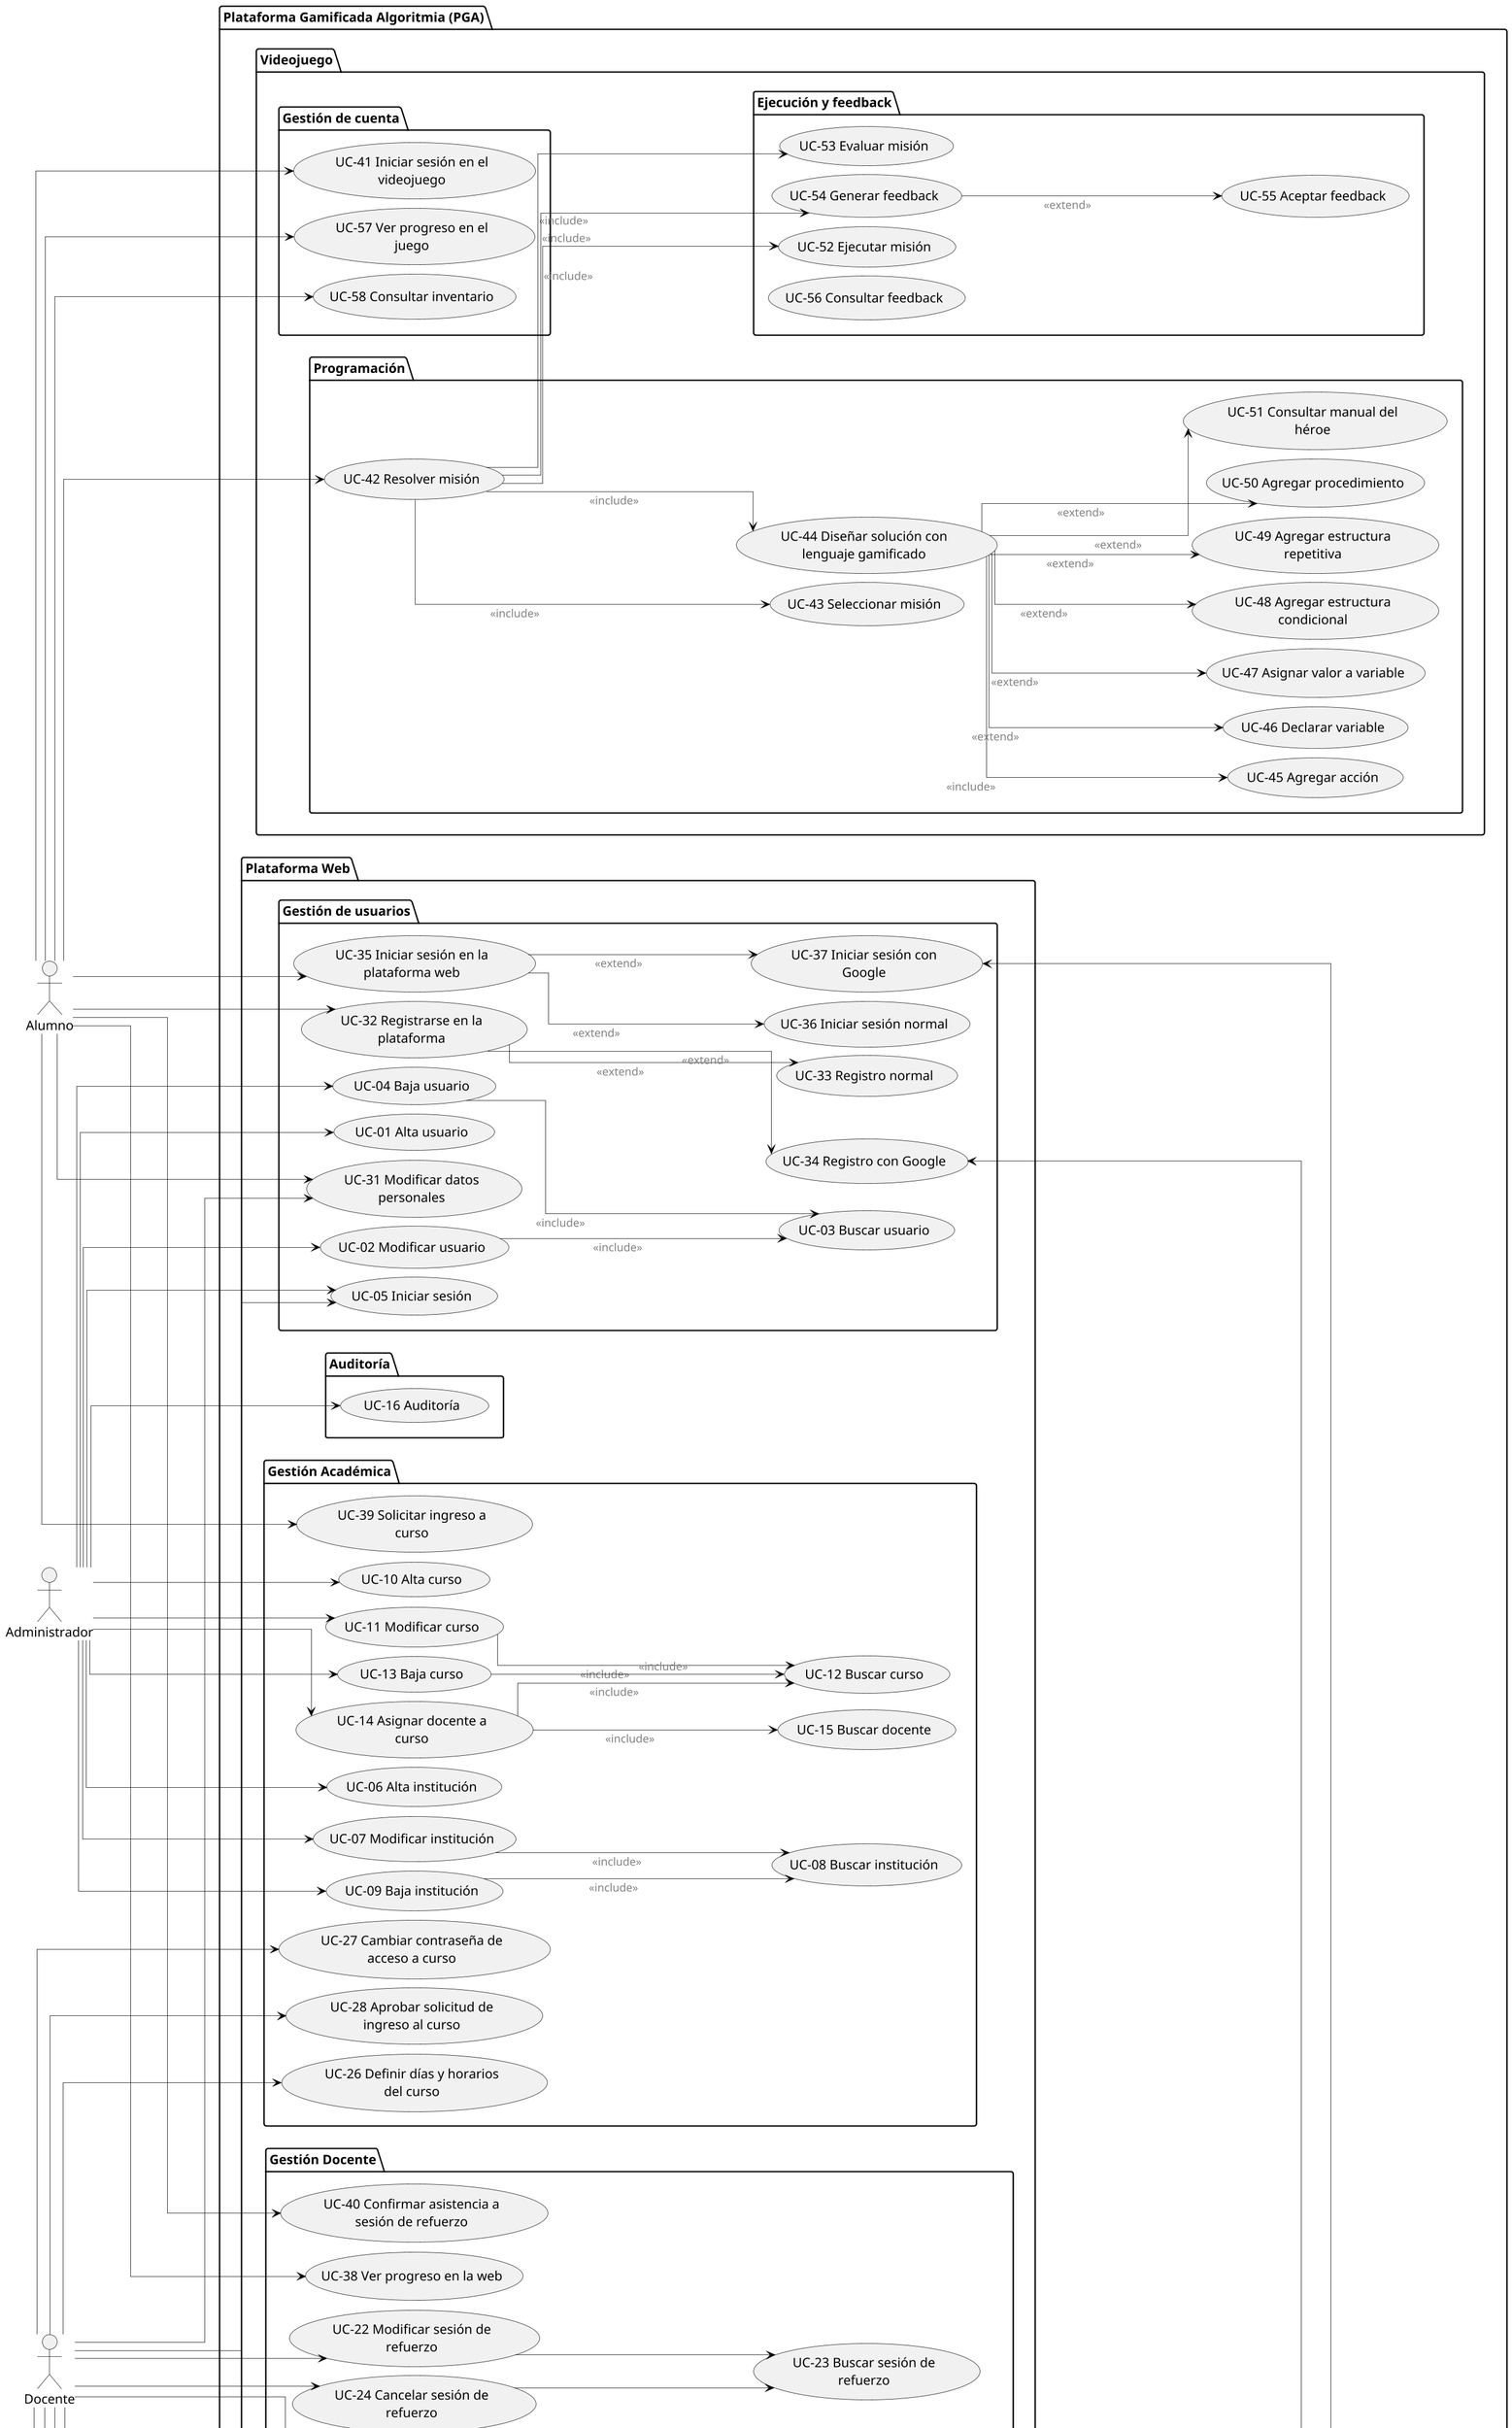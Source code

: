 @startuml General_CU
left to right direction

skinparam dpi 150
skinparam usecasePadding 10
skinparam actorPadding 80
skinparam packagePadding 20
skinparam wrapWidth 200

skinparam nodesep 10
skinparam ranksep 200

skinparam linetype ortho
skinparam ArrowThickness 0.5
skinparam ArrowColor Black
skinparam ArrowFontSize 12
skinparam ArrowFontColor Gray

' Estética
skinparam defaultTextAlignment center
skinparam backgroundColor #FFFFFF


actor Alumno
actor Administrador
actor Docente


package "Plataforma Gamificada Algoritmia (PGA)"{
    package "Plataforma Web" {
        package "Gestión de usuarios"{
            usecase "UC-01 Alta usuario" as UC01
            usecase "UC-02 Modificar usuario" as UC02
            usecase "UC-03 Buscar usuario" as UC03
            usecase "UC-04 Baja usuario" as UC04
            usecase "UC-05 Iniciar sesión" as UC05
            usecase "UC-32 Registrarse en la plataforma" as UC32
            usecase "UC-33 Registro normal" as UC33
            usecase "UC-34 Registro con Google" as UC34
            usecase "UC-35 Iniciar sesión en la plataforma web" as UC35
            usecase "UC-36 Iniciar sesión normal" as UC36
            usecase "UC-37 Iniciar sesión con Google" as UC37
            usecase "UC-31 Modificar datos personales" as UC31
        }

        package "Gestión Académica"{
            usecase "UC-06 Alta institución" as UC06
            usecase "UC-07 Modificar institución" as UC07
            usecase "UC-08 Buscar institución" as UC08
            usecase "UC-09 Baja institución" as UC09
            usecase "UC-10 Alta curso" as UC10
            usecase "UC-11 Modificar curso" as UC11
            usecase "UC-12 Buscar curso" as UC12
            usecase "UC-13 Baja curso" as UC13
            usecase "UC-14 Asignar docente a curso" as UC14
            usecase "UC-15 Buscar docente" as UC15
            usecase "UC-26 Definir días y horarios del curso" as UC26
            usecase "UC-27 Cambiar contraseña de acceso a curso" as UC27
            usecase "UC-28 Aprobar solicitud de ingreso al curso" as UC28
            usecase "UC-39 Solicitar ingreso a curso" as UC39
        }

        package "Gestión Docente"{
            usecase "UC-17 Consultar progreso de alumnos" as UC17
            usecase "UC-18 Ver progreso general (historia)" as UC18
            usecase "UC-19 Ver progreso por capítulo" as UC19
            usecase "UC-20 Generar reporte de progreso" as UC20
            usecase "UC-21 Crear sesión de refuerzo" as UC21
            usecase "UC-22 Modificar sesión de refuerzo" as UC22
            usecase "UC-23 Buscar sesión de refuerzo" as UC23
            usecase "UC-24 Cancelar sesión de refuerzo" as UC24
            usecase "UC-25 Aceptar sesión de refuerzo automática" as UC25
            usecase "UC-29 Habilitar capítulo" as UC29
            usecase "UC-30 Buscar capítulo" as UC30
            usecase "UC-38 Ver progreso en la web" as UC38
            usecase "UC-40 Confirmar asistencia a sesión de refuerzo" as UC40
        }

        package "Auditoría"{
            usecase "UC-16 Auditoría" as UC16
        }
    }

    package "Videojuego"{
        package "Gestión de cuenta"{
            usecase "UC-41 Iniciar sesión en el videojuego" as UC41
            usecase "UC-57 Ver progreso en el juego" as UC57
            usecase "UC-58 Consultar inventario" as UC58
        }
        package "Programación"{
            usecase "UC-42 Resolver misión" as UC42
            usecase "UC-43 Seleccionar misión" as UC43
            usecase "UC-44 Diseñar solución con lenguaje gamificado" as UC44
            usecase "UC-45 Agregar acción" as UC45
            usecase "UC-46 Declarar variable" as UC46
            usecase "UC-47 Asignar valor a variable" as UC47
            usecase "UC-48 Agregar estructura condicional" as UC48
            usecase "UC-49 Agregar estructura repetitiva" as UC49
            usecase "UC-50 Agregar procedimiento" as UC50
            usecase "UC-51 Consultar manual del héroe" as UC51
        }
        package "Ejecución y feedback"{
            usecase "UC-52 Ejecutar misión" as UC52
            usecase "UC-53 Evaluar misión" as UC53
            usecase "UC-54 Generar feedback" as UC54
            usecase "UC-55 Aceptar feedback" as UC55
            usecase "UC-56 Consultar feedback" as UC56
        }

    }
}

Administrador --> UC01
Administrador --> UC02
UC02 --> UC03 : <<include>>
Administrador --> UC04
UC04 --> UC03 : <<include>>
Administrador --> UC05
Administrador --> UC06
Administrador --> UC07
UC07 --> UC08 : <<include>>
Administrador --> UC09
UC09 --> UC08 : <<include>>
Administrador --> UC10
Administrador --> UC11
UC11 --> UC12 : <<include>>
Administrador --> UC13
UC13 --> UC12 : <<include>>
Administrador --> UC14
UC14 --> UC15 : <<include>>
UC14 --> UC12 : <<include>>
Administrador --> UC16

' Conexiones de Alumno
Alumno --> UC31
Alumno --> UC32
UC32 --> UC33 : <<extend>>
UC32 --> UC34 : <<extend>>
Alumno --> UC35
UC35 --> UC36 : <<extend>>
UC35 --> UC37 : <<extend>>
Alumno --> UC38
Alumno --> UC39
Alumno --> UC40

Alumno --> UC41
Alumno --> UC42
Alumno --> UC57
Alumno --> UC58

UC42 --> UC43 : <<include>>
UC42 --> UC44 : <<include>>
UC42 --> UC52 : <<include>>
UC42 --> UC53 : <<include>>
UC42 --> UC54 : <<include>>

UC44 --> UC45 : <<include>>
UC44 --> UC46 : <<extend>>
UC44 --> UC47 : <<extend>>
UC44 --> UC48 : <<extend>>
UC44 --> UC49 : <<extend>>
UC44 --> UC50 : <<extend>>
UC44 --> UC51 : <<extend>>

UC54 --> UC55 : <<extend>>

' Conexiones de Docente
Docente --> UC17
UC17 --> UC18 : <<extend>>
UC17 --> UC19 : <<extend>>
Docente --> UC20
Docente --> UC21
Docente --> UC22
Docente --> UC24
UC22 --> UC23
UC24 --> UC23
Docente --> UC25
Docente --> UC26
Docente --> UC27
Docente --> UC28
Docente --> UC29
UC29 --> UC30 : <<include>>
Docente --> UC31
Docente --> UC05

GoogleOAuth2 -up-> UC34
GoogleOAuth2 -up-> UC37